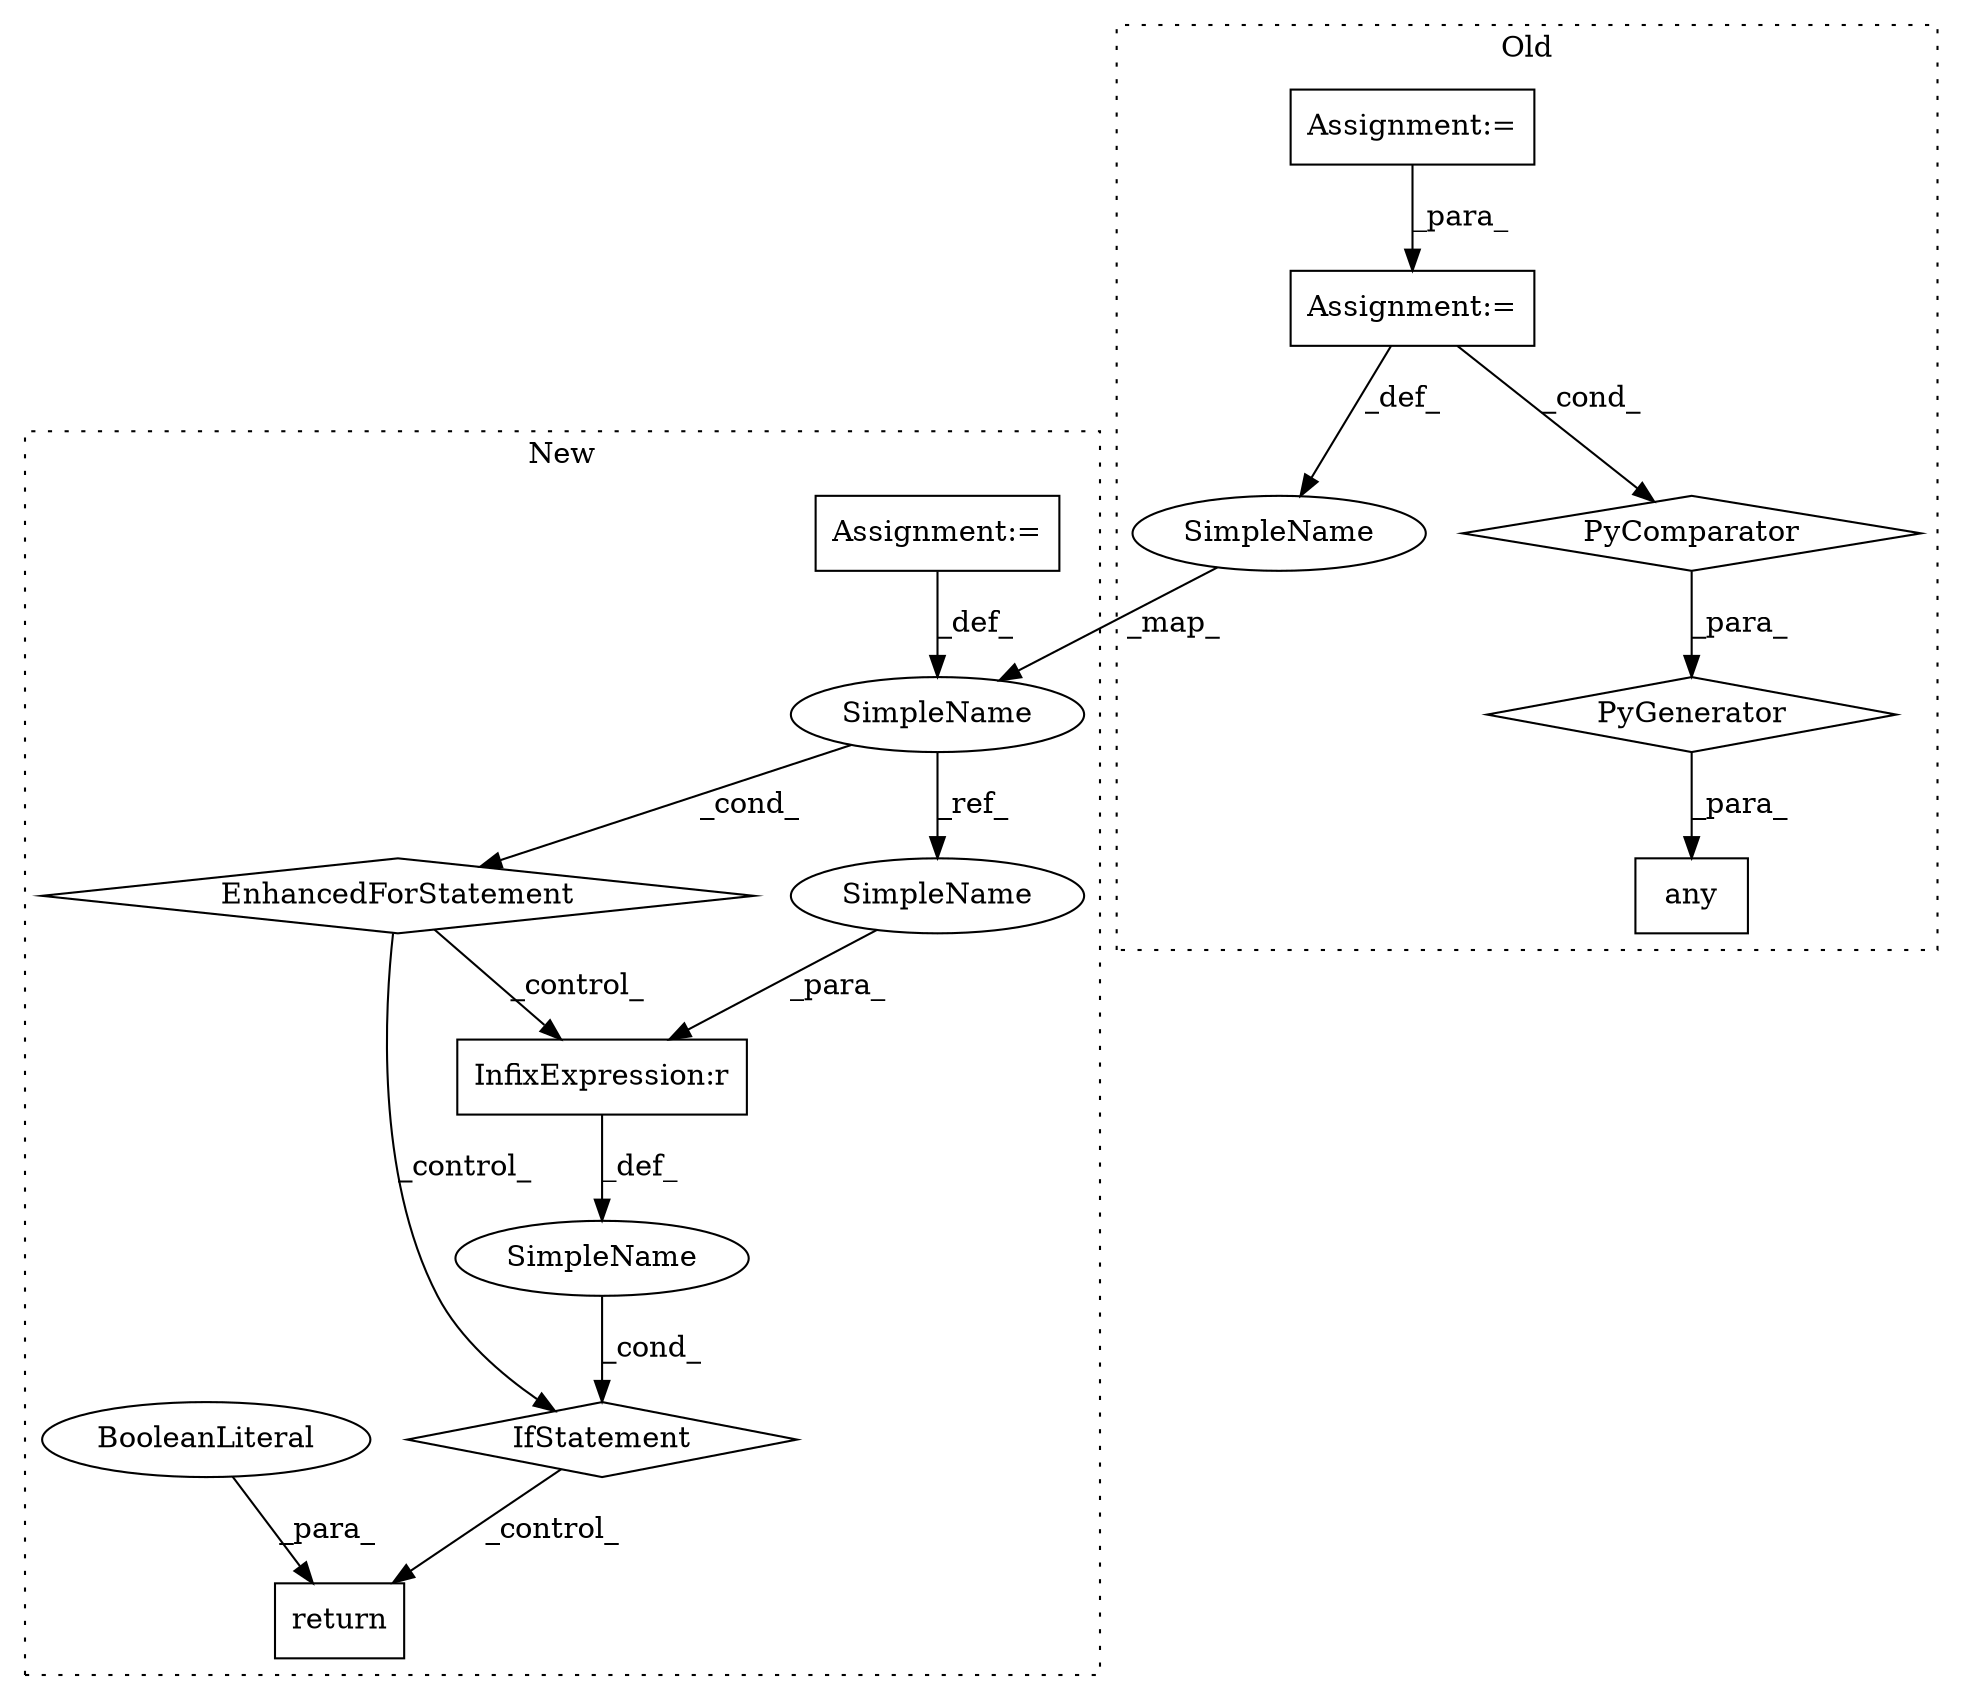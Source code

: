 digraph G {
subgraph cluster0 {
1 [label="any" a="32" s="9139,9479" l="15,-3" shape="box"];
4 [label="Assignment:=" a="7" s="9445" l="28" shape="box"];
5 [label="PyComparator" a="113" s="9445" l="28" shape="diamond"];
6 [label="PyGenerator" a="107" s="9154" l="325" shape="diamond"];
9 [label="SimpleName" a="42" s="9244" l="1" shape="ellipse"];
14 [label="Assignment:=" a="7" s="9241" l="41" shape="box"];
label = "Old";
style="dotted";
}
subgraph cluster1 {
2 [label="EnhancedForStatement" a="70" s="10436,10530" l="61,2" shape="diamond"];
3 [label="Assignment:=" a="7" s="10436,10530" l="61,2" shape="box"];
7 [label="IfStatement" a="25" s="10544,10592" l="4,2" shape="diamond"];
8 [label="SimpleName" a="42" s="10501" l="1" shape="ellipse"];
10 [label="return" a="41" s="10608" l="7" shape="box"];
11 [label="SimpleName" a="42" s="" l="" shape="ellipse"];
12 [label="BooleanLiteral" a="9" s="10615" l="4" shape="ellipse"];
13 [label="InfixExpression:r" a="27" s="10586" l="3" shape="box"];
15 [label="SimpleName" a="42" s="10585" l="1" shape="ellipse"];
label = "New";
style="dotted";
}
2 -> 7 [label="_control_"];
2 -> 13 [label="_control_"];
3 -> 8 [label="_def_"];
4 -> 14 [label="_para_"];
5 -> 6 [label="_para_"];
6 -> 1 [label="_para_"];
7 -> 10 [label="_control_"];
8 -> 15 [label="_ref_"];
8 -> 2 [label="_cond_"];
9 -> 8 [label="_map_"];
11 -> 7 [label="_cond_"];
12 -> 10 [label="_para_"];
13 -> 11 [label="_def_"];
14 -> 9 [label="_def_"];
14 -> 5 [label="_cond_"];
15 -> 13 [label="_para_"];
}